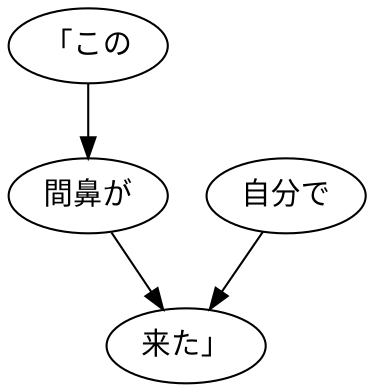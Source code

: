digraph graph2382 {
	node0 [label="「この"];
	node1 [label="間鼻が"];
	node2 [label="自分で"];
	node3 [label="来た」"];
	node0 -> node1;
	node1 -> node3;
	node2 -> node3;
}
